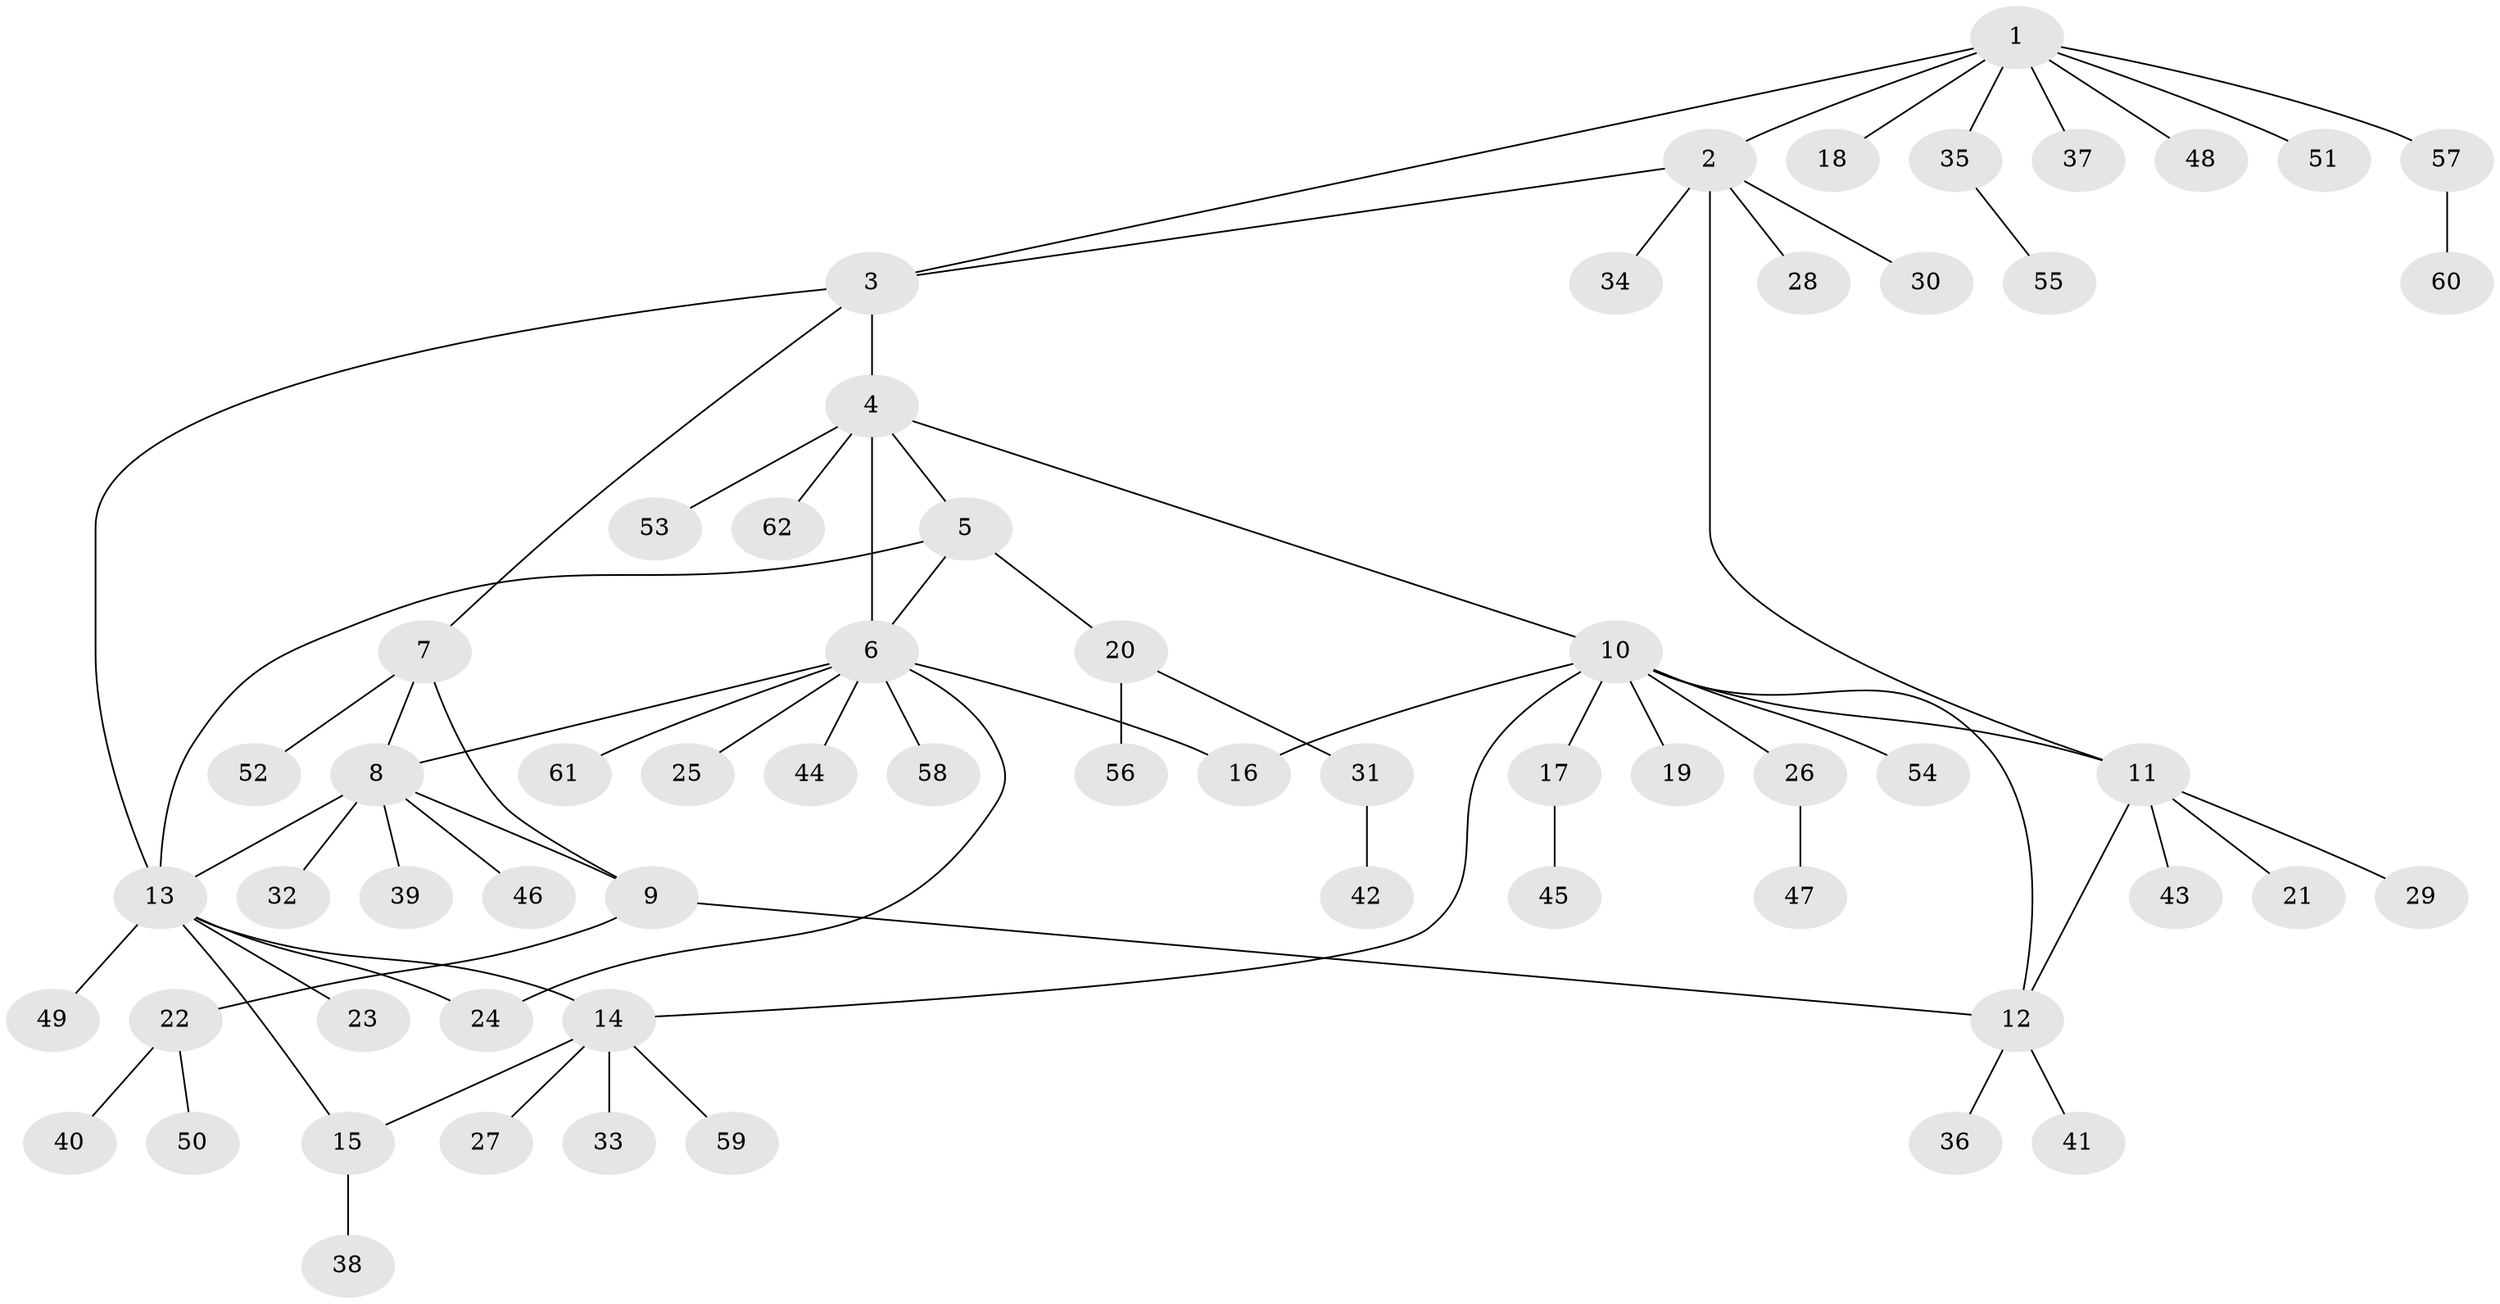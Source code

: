 // coarse degree distribution, {7: 0.06382978723404255, 5: 0.02127659574468085, 6: 0.0425531914893617, 11: 0.0425531914893617, 4: 0.0425531914893617, 2: 0.06382978723404255, 1: 0.7021276595744681, 3: 0.02127659574468085}
// Generated by graph-tools (version 1.1) at 2025/24/03/03/25 07:24:09]
// undirected, 62 vertices, 74 edges
graph export_dot {
graph [start="1"]
  node [color=gray90,style=filled];
  1;
  2;
  3;
  4;
  5;
  6;
  7;
  8;
  9;
  10;
  11;
  12;
  13;
  14;
  15;
  16;
  17;
  18;
  19;
  20;
  21;
  22;
  23;
  24;
  25;
  26;
  27;
  28;
  29;
  30;
  31;
  32;
  33;
  34;
  35;
  36;
  37;
  38;
  39;
  40;
  41;
  42;
  43;
  44;
  45;
  46;
  47;
  48;
  49;
  50;
  51;
  52;
  53;
  54;
  55;
  56;
  57;
  58;
  59;
  60;
  61;
  62;
  1 -- 2;
  1 -- 3;
  1 -- 18;
  1 -- 35;
  1 -- 37;
  1 -- 48;
  1 -- 51;
  1 -- 57;
  2 -- 3;
  2 -- 11;
  2 -- 28;
  2 -- 30;
  2 -- 34;
  3 -- 4;
  3 -- 7;
  3 -- 13;
  4 -- 5;
  4 -- 6;
  4 -- 10;
  4 -- 53;
  4 -- 62;
  5 -- 6;
  5 -- 13;
  5 -- 20;
  6 -- 8;
  6 -- 16;
  6 -- 24;
  6 -- 25;
  6 -- 44;
  6 -- 58;
  6 -- 61;
  7 -- 8;
  7 -- 9;
  7 -- 52;
  8 -- 9;
  8 -- 13;
  8 -- 32;
  8 -- 39;
  8 -- 46;
  9 -- 12;
  9 -- 22;
  10 -- 11;
  10 -- 12;
  10 -- 14;
  10 -- 16;
  10 -- 17;
  10 -- 19;
  10 -- 26;
  10 -- 54;
  11 -- 12;
  11 -- 21;
  11 -- 29;
  11 -- 43;
  12 -- 36;
  12 -- 41;
  13 -- 14;
  13 -- 15;
  13 -- 23;
  13 -- 24;
  13 -- 49;
  14 -- 15;
  14 -- 27;
  14 -- 33;
  14 -- 59;
  15 -- 38;
  17 -- 45;
  20 -- 31;
  20 -- 56;
  22 -- 40;
  22 -- 50;
  26 -- 47;
  31 -- 42;
  35 -- 55;
  57 -- 60;
}
